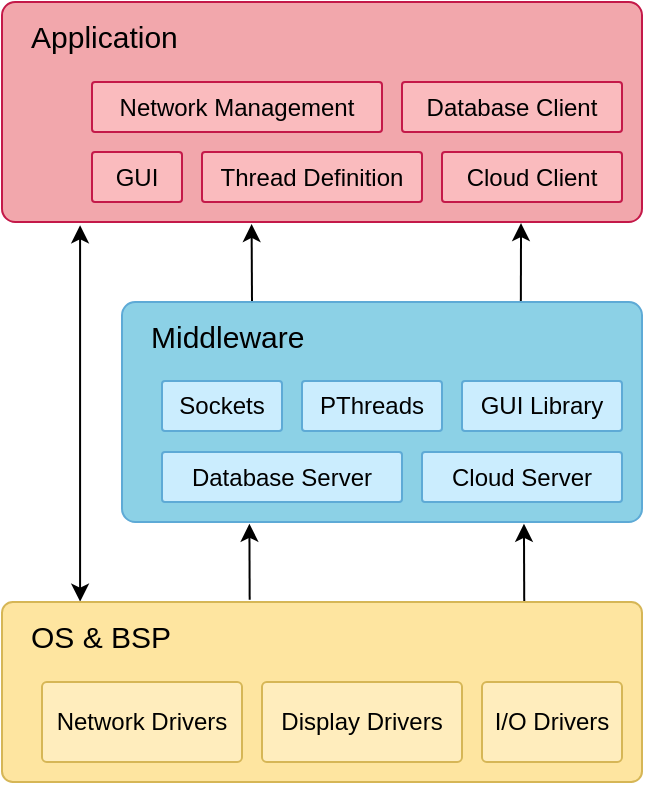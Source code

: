 <mxfile version="13.9.9" type="device"><diagram id="8eq3B91bMfPLC0lIA1fI" name="Page-1"><mxGraphModel dx="427" dy="420" grid="1" gridSize="10" guides="1" tooltips="1" connect="1" arrows="1" fold="1" page="1" pageScale="1" pageWidth="827" pageHeight="1169" math="0" shadow="0"><root><mxCell id="0"/><mxCell id="1" parent="0"/><mxCell id="eqeb-5WLaRDkCpeL1OF8-1" value="&amp;nbsp; &amp;nbsp;Application" style="rounded=1;whiteSpace=wrap;html=1;align=left;verticalAlign=top;arcSize=6;fontSize=15;spacingTop=2;fillColor=#F2A7AC;strokeColor=#C41949;" parent="1" vertex="1"><mxGeometry x="280" y="170" width="320" height="110" as="geometry"/></mxCell><mxCell id="eqeb-5WLaRDkCpeL1OF8-26" style="rounded=0;orthogonalLoop=1;jettySize=auto;html=1;exitX=0.767;exitY=0.002;exitDx=0;exitDy=0;entryX=0.811;entryY=1.005;entryDx=0;entryDy=0;entryPerimeter=0;startArrow=none;startFill=0;fontSize=16;endArrow=classic;endFill=1;exitPerimeter=0;" parent="1" source="eqeb-5WLaRDkCpeL1OF8-2" target="eqeb-5WLaRDkCpeL1OF8-1" edge="1"><mxGeometry relative="1" as="geometry"/></mxCell><mxCell id="eqeb-5WLaRDkCpeL1OF8-27" style="rounded=0;orthogonalLoop=1;jettySize=auto;html=1;exitX=0.25;exitY=0;exitDx=0;exitDy=0;entryX=0.39;entryY=1.009;entryDx=0;entryDy=0;entryPerimeter=0;startArrow=none;startFill=0;fontSize=16;endArrow=classic;endFill=1;" parent="1" source="eqeb-5WLaRDkCpeL1OF8-2" target="eqeb-5WLaRDkCpeL1OF8-1" edge="1"><mxGeometry relative="1" as="geometry"/></mxCell><mxCell id="eqeb-5WLaRDkCpeL1OF8-28" style="rounded=0;orthogonalLoop=1;jettySize=auto;html=1;exitX=0.245;exitY=1.008;exitDx=0;exitDy=0;startArrow=classic;startFill=1;fontSize=16;endArrow=none;endFill=0;exitPerimeter=0;entryX=0.387;entryY=-0.012;entryDx=0;entryDy=0;entryPerimeter=0;" parent="1" source="eqeb-5WLaRDkCpeL1OF8-2" target="eqeb-5WLaRDkCpeL1OF8-3" edge="1"><mxGeometry relative="1" as="geometry"><mxPoint x="398" y="469" as="targetPoint"/></mxGeometry></mxCell><mxCell id="eqeb-5WLaRDkCpeL1OF8-29" style="rounded=0;orthogonalLoop=1;jettySize=auto;html=1;entryX=0.816;entryY=0.006;entryDx=0;entryDy=0;entryPerimeter=0;startArrow=classic;startFill=1;fontSize=16;endArrow=none;endFill=0;exitX=0.773;exitY=1.008;exitDx=0;exitDy=0;exitPerimeter=0;" parent="1" source="eqeb-5WLaRDkCpeL1OF8-2" target="eqeb-5WLaRDkCpeL1OF8-3" edge="1"><mxGeometry relative="1" as="geometry"><mxPoint x="534" y="432" as="sourcePoint"/></mxGeometry></mxCell><mxCell id="eqeb-5WLaRDkCpeL1OF8-2" value="&amp;nbsp; &amp;nbsp;Middleware" style="rounded=1;whiteSpace=wrap;html=1;align=left;verticalAlign=top;arcSize=6;fontSize=15;spacingTop=2;strokeColor=#5EAAD6;fillColor=#8CD1E6;" parent="1" vertex="1"><mxGeometry x="340" y="320" width="260" height="110" as="geometry"/></mxCell><mxCell id="eqeb-5WLaRDkCpeL1OF8-4" style="rounded=0;orthogonalLoop=1;jettySize=auto;html=1;entryX=0.122;entryY=1.015;entryDx=0;entryDy=0;entryPerimeter=0;exitX=0.122;exitY=-0.002;exitDx=0;exitDy=0;exitPerimeter=0;startArrow=classic;startFill=1;" parent="1" source="eqeb-5WLaRDkCpeL1OF8-3" target="eqeb-5WLaRDkCpeL1OF8-1" edge="1"><mxGeometry relative="1" as="geometry"><mxPoint x="250" y="460" as="sourcePoint"/><mxPoint x="270" y="270" as="targetPoint"/></mxGeometry></mxCell><mxCell id="eqeb-5WLaRDkCpeL1OF8-3" value="&amp;nbsp; &amp;nbsp;OS &amp;amp; BSP" style="rounded=1;whiteSpace=wrap;html=1;align=left;verticalAlign=top;arcSize=6;fontSize=15;strokeColor=#d6b656;spacingTop=2;fillColor=#FEE5A0;" parent="1" vertex="1"><mxGeometry x="280" y="470" width="320" height="90" as="geometry"/></mxCell><mxCell id="eqeb-5WLaRDkCpeL1OF8-8" value="Cloud Server" style="rounded=1;whiteSpace=wrap;html=1;align=center;verticalAlign=middle;arcSize=6;strokeColor=#5EAAD6;fillColor=#CBEDFE;" parent="1" vertex="1"><mxGeometry x="490" y="395" width="100" height="25" as="geometry"/></mxCell><mxCell id="_bqQ9Q9TF_6deQy5t1dj-5" value="Network Management" style="rounded=1;whiteSpace=wrap;html=1;align=center;verticalAlign=middle;arcSize=6;strokeColor=#C41949;fillColor=#FABBBE;" parent="1" vertex="1"><mxGeometry x="325" y="210" width="145" height="25" as="geometry"/></mxCell><mxCell id="TzkoQVHzvsXKt21JBpFG-1" value="Database Server" style="rounded=1;whiteSpace=wrap;html=1;align=center;verticalAlign=middle;arcSize=6;strokeColor=#5EAAD6;fillColor=#CBEDFE;" parent="1" vertex="1"><mxGeometry x="360" y="395" width="120" height="25" as="geometry"/></mxCell><mxCell id="TzkoQVHzvsXKt21JBpFG-3" value="PThreads" style="rounded=1;whiteSpace=wrap;html=1;align=center;verticalAlign=middle;arcSize=6;strokeColor=#5EAAD6;fillColor=#CBEDFE;" parent="1" vertex="1"><mxGeometry x="430" y="359.5" width="70" height="25" as="geometry"/></mxCell><mxCell id="TzkoQVHzvsXKt21JBpFG-4" value="Sockets" style="rounded=1;whiteSpace=wrap;html=1;align=center;verticalAlign=middle;arcSize=6;strokeColor=#5EAAD6;fillColor=#CBEDFE;" parent="1" vertex="1"><mxGeometry x="360" y="359.5" width="60" height="25" as="geometry"/></mxCell><mxCell id="TzkoQVHzvsXKt21JBpFG-5" value="GUI Library" style="rounded=1;whiteSpace=wrap;html=1;align=center;verticalAlign=middle;arcSize=6;strokeColor=#5EAAD6;fillColor=#CBEDFE;" parent="1" vertex="1"><mxGeometry x="510" y="359.5" width="80" height="25" as="geometry"/></mxCell><mxCell id="TzkoQVHzvsXKt21JBpFG-7" value="Network Drivers" style="rounded=1;whiteSpace=wrap;html=1;align=center;verticalAlign=middle;arcSize=6;strokeColor=#d6b656;fillColor=#FFEDBD;" parent="1" vertex="1"><mxGeometry x="300" y="510" width="100" height="40" as="geometry"/></mxCell><mxCell id="TzkoQVHzvsXKt21JBpFG-8" value="Display Drivers" style="rounded=1;whiteSpace=wrap;html=1;align=center;verticalAlign=middle;arcSize=6;strokeColor=#d6b656;fillColor=#FFEDBD;" parent="1" vertex="1"><mxGeometry x="410" y="510" width="100" height="40" as="geometry"/></mxCell><mxCell id="TzkoQVHzvsXKt21JBpFG-9" value="I/O Drivers" style="rounded=1;whiteSpace=wrap;html=1;align=center;verticalAlign=middle;arcSize=6;strokeColor=#d6b656;fillColor=#FFEDBD;" parent="1" vertex="1"><mxGeometry x="520" y="510" width="70" height="40" as="geometry"/></mxCell><mxCell id="TzkoQVHzvsXKt21JBpFG-10" value="Thread Definition" style="rounded=1;whiteSpace=wrap;html=1;align=center;verticalAlign=middle;arcSize=6;strokeColor=#C41949;fillColor=#FABBBE;" parent="1" vertex="1"><mxGeometry x="380" y="245" width="110" height="25" as="geometry"/></mxCell><mxCell id="lHXjeC9AlAhykr3ajywP-2" value="GUI" style="rounded=1;whiteSpace=wrap;html=1;align=center;verticalAlign=middle;arcSize=6;strokeColor=#C41949;fillColor=#FABBBE;" vertex="1" parent="1"><mxGeometry x="325" y="245" width="45" height="25" as="geometry"/></mxCell><mxCell id="lHXjeC9AlAhykr3ajywP-3" value="Cloud Client" style="rounded=1;whiteSpace=wrap;html=1;align=center;verticalAlign=middle;arcSize=6;strokeColor=#C41949;fillColor=#FABBBE;" vertex="1" parent="1"><mxGeometry x="500" y="245" width="90" height="25" as="geometry"/></mxCell><mxCell id="lHXjeC9AlAhykr3ajywP-4" value="Database Client" style="rounded=1;whiteSpace=wrap;html=1;align=center;verticalAlign=middle;arcSize=6;strokeColor=#C41949;fillColor=#FABBBE;" vertex="1" parent="1"><mxGeometry x="480" y="210" width="110" height="25" as="geometry"/></mxCell></root></mxGraphModel></diagram></mxfile>